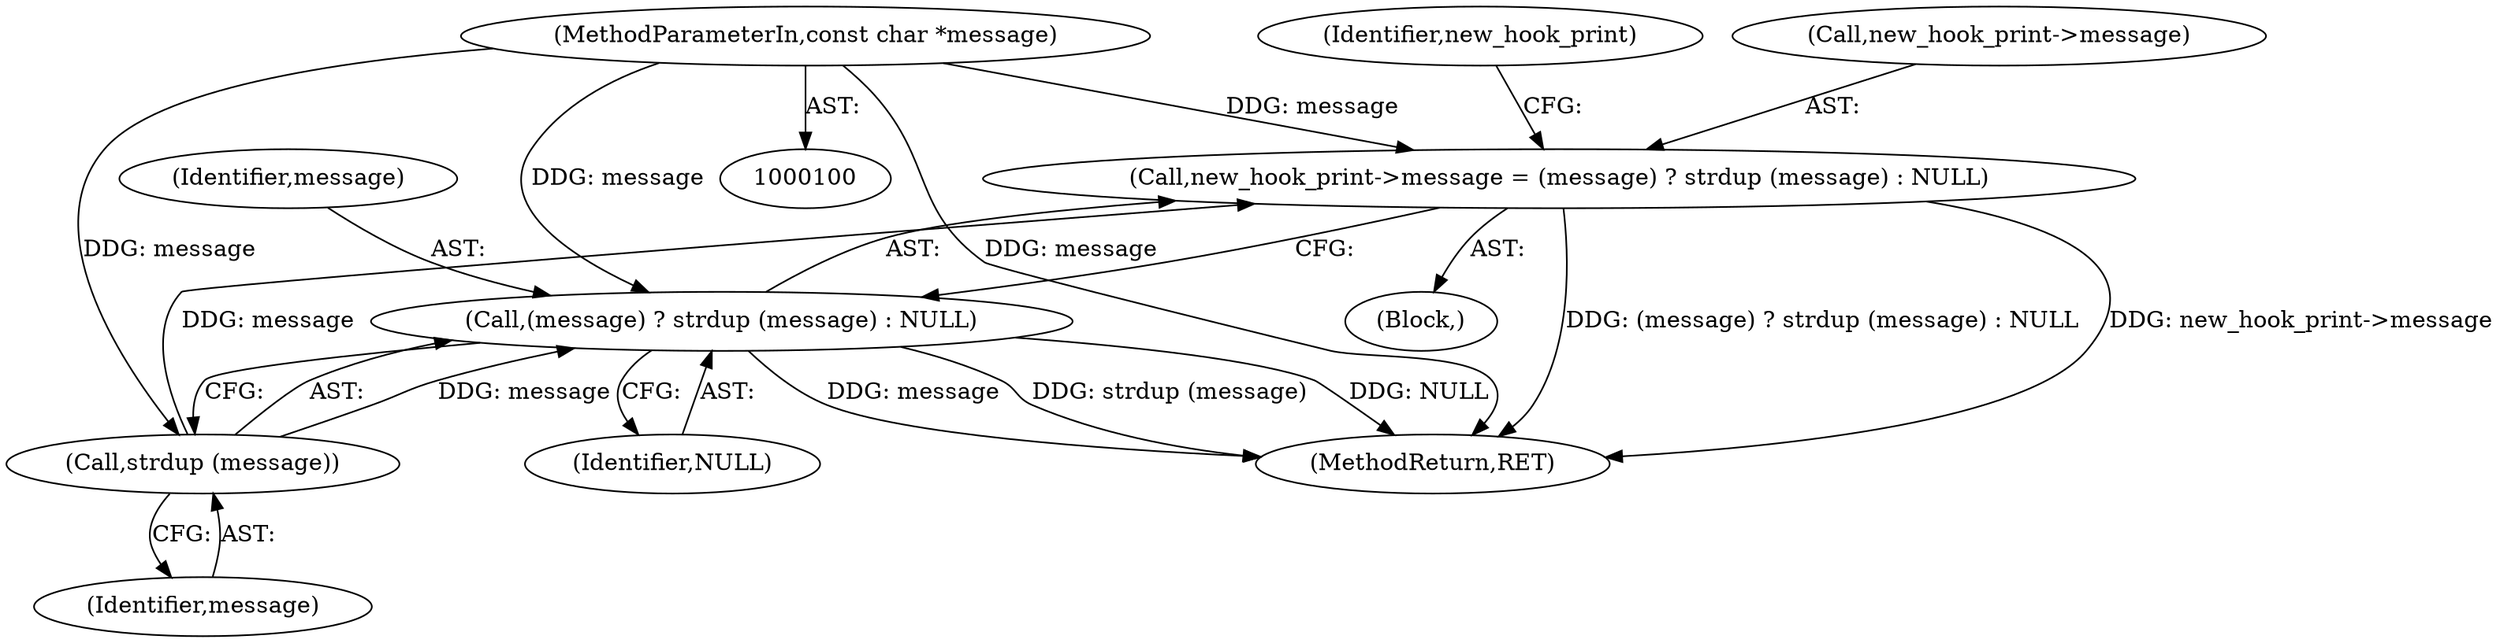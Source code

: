 digraph "0_savannah_c265cad1c95b84abfd4e8d861f25926ef13b5d91@pointer" {
"1000104" [label="(MethodParameterIn,const char *message)"];
"1000201" [label="(Call,new_hook_print->message = (message) ? strdup (message) : NULL)"];
"1000205" [label="(Call,(message) ? strdup (message) : NULL)"];
"1000207" [label="(Call,strdup (message))"];
"1000202" [label="(Call,new_hook_print->message)"];
"1000212" [label="(Identifier,new_hook_print)"];
"1000104" [label="(MethodParameterIn,const char *message)"];
"1000206" [label="(Identifier,message)"];
"1000207" [label="(Call,strdup (message))"];
"1000219" [label="(MethodReturn,RET)"];
"1000209" [label="(Identifier,NULL)"];
"1000208" [label="(Identifier,message)"];
"1000201" [label="(Call,new_hook_print->message = (message) ? strdup (message) : NULL)"];
"1000108" [label="(Block,)"];
"1000205" [label="(Call,(message) ? strdup (message) : NULL)"];
"1000104" -> "1000100"  [label="AST: "];
"1000104" -> "1000219"  [label="DDG: message"];
"1000104" -> "1000201"  [label="DDG: message"];
"1000104" -> "1000205"  [label="DDG: message"];
"1000104" -> "1000207"  [label="DDG: message"];
"1000201" -> "1000108"  [label="AST: "];
"1000201" -> "1000205"  [label="CFG: "];
"1000202" -> "1000201"  [label="AST: "];
"1000205" -> "1000201"  [label="AST: "];
"1000212" -> "1000201"  [label="CFG: "];
"1000201" -> "1000219"  [label="DDG: (message) ? strdup (message) : NULL"];
"1000201" -> "1000219"  [label="DDG: new_hook_print->message"];
"1000207" -> "1000201"  [label="DDG: message"];
"1000205" -> "1000207"  [label="CFG: "];
"1000205" -> "1000209"  [label="CFG: "];
"1000206" -> "1000205"  [label="AST: "];
"1000207" -> "1000205"  [label="AST: "];
"1000209" -> "1000205"  [label="AST: "];
"1000205" -> "1000219"  [label="DDG: NULL"];
"1000205" -> "1000219"  [label="DDG: message"];
"1000205" -> "1000219"  [label="DDG: strdup (message)"];
"1000207" -> "1000205"  [label="DDG: message"];
"1000207" -> "1000208"  [label="CFG: "];
"1000208" -> "1000207"  [label="AST: "];
}
